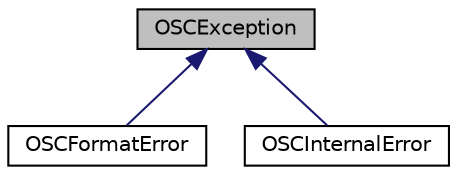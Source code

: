 digraph "OSCException"
{
  bgcolor="transparent";
  edge [fontname="Helvetica",fontsize="10",labelfontname="Helvetica",labelfontsize="10"];
  node [fontname="Helvetica",fontsize="10",shape=record];
  Node0 [label="OSCException",height=0.2,width=0.4,color="black", fillcolor="grey75", style="filled", fontcolor="black"];
  Node0 -> Node1 [dir="back",color="midnightblue",fontsize="10",style="solid",fontname="Helvetica"];
  Node1 [label="OSCFormatError",height=0.2,width=0.4,color="black",URL="$structOSCFormatError.html",tooltip="Exception type thrown when the OSC module fails to parse something because of a data format not compa..."];
  Node0 -> Node2 [dir="back",color="midnightblue",fontsize="10",style="solid",fontname="Helvetica"];
  Node2 [label="OSCInternalError",height=0.2,width=0.4,color="black",URL="$structOSCInternalError.html",tooltip="Exception type thrown in cases of unexpected errors in the OSC module. "];
}
